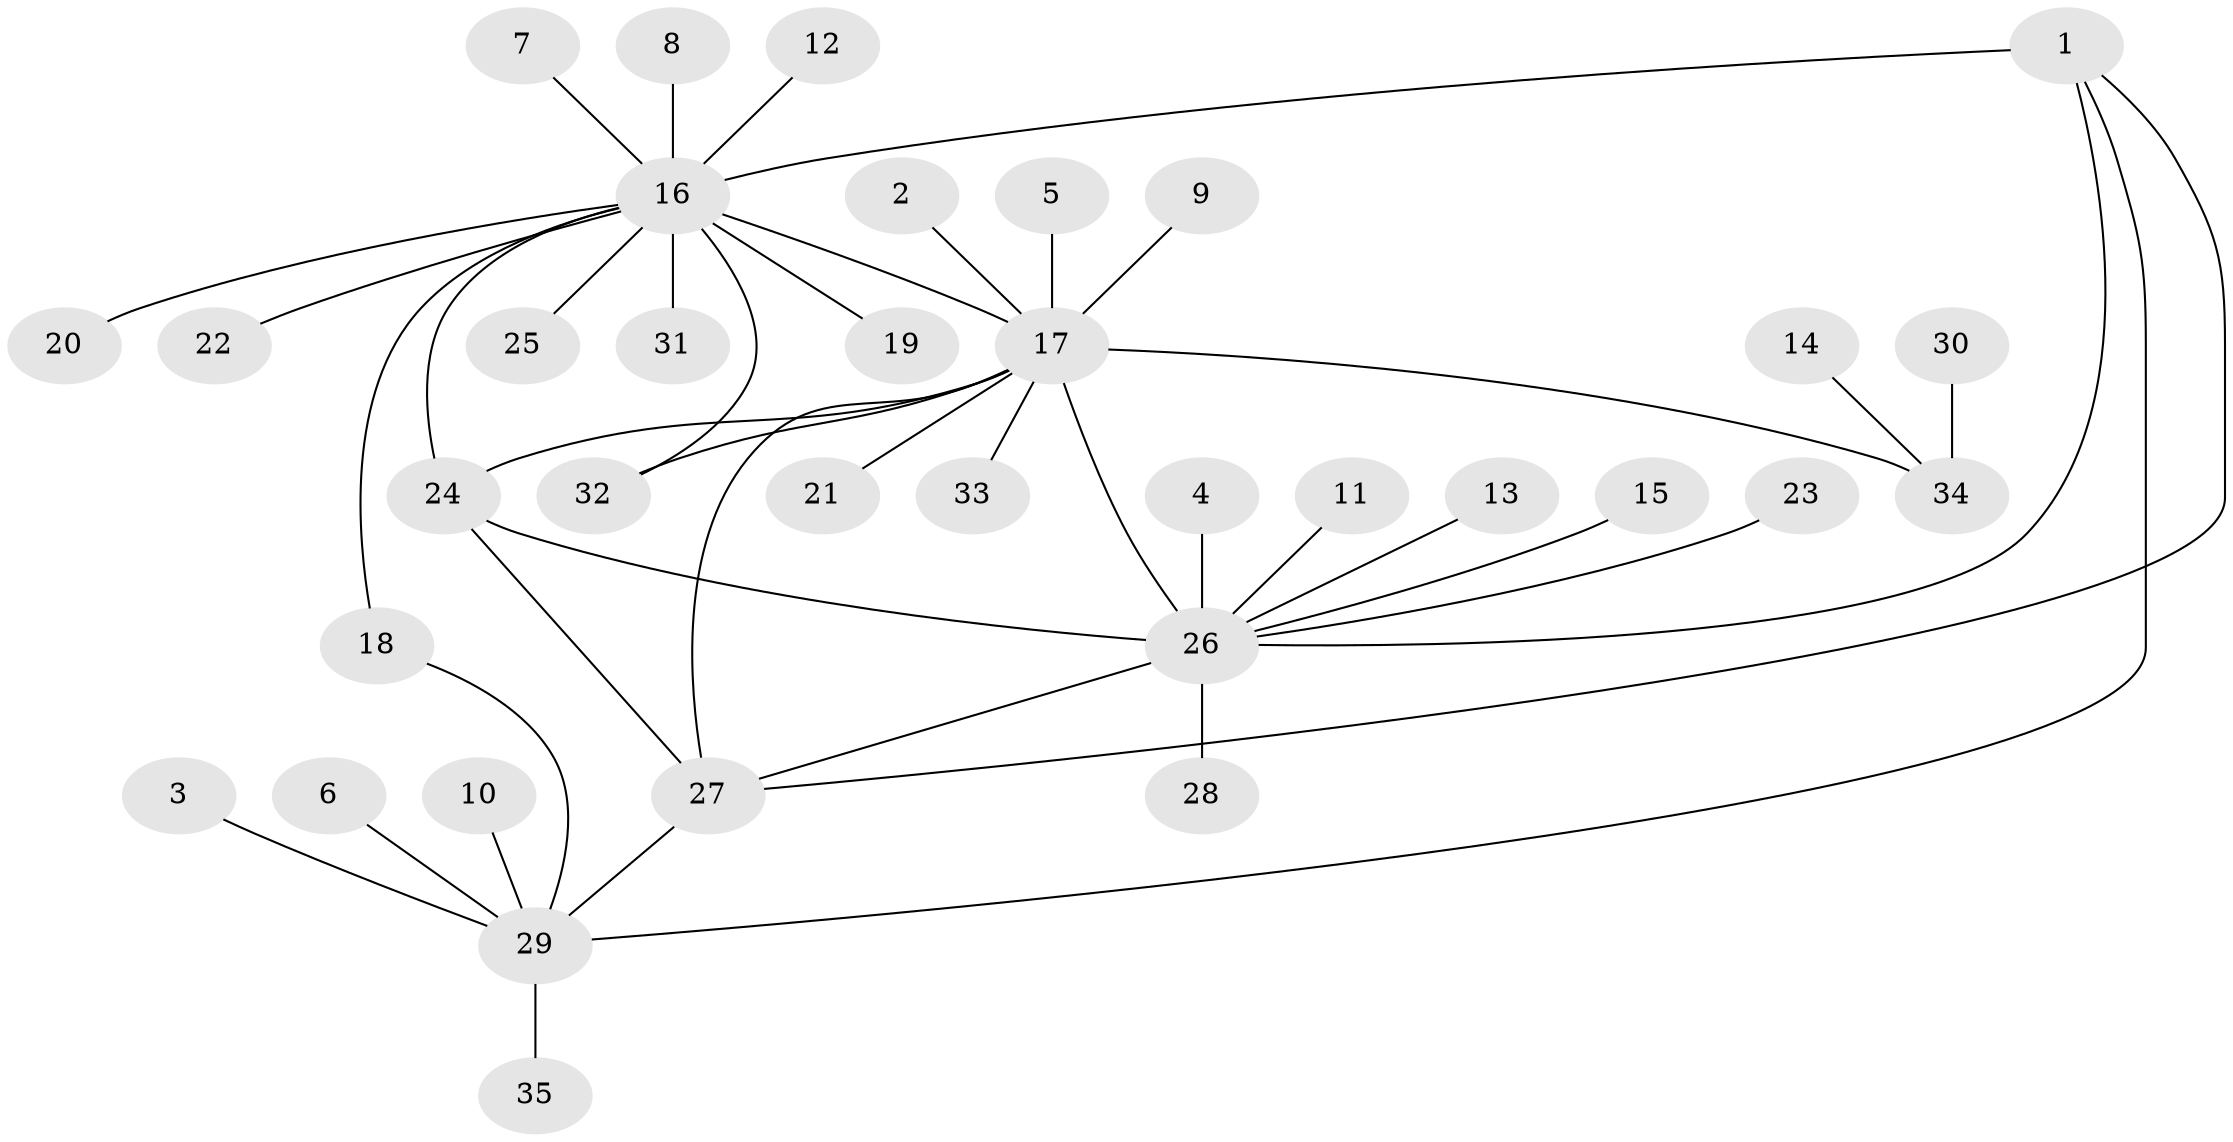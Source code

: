 // original degree distribution, {9: 0.014492753623188406, 7: 0.028985507246376812, 3: 0.08695652173913043, 6: 0.028985507246376812, 12: 0.014492753623188406, 13: 0.028985507246376812, 5: 0.014492753623188406, 1: 0.5217391304347826, 2: 0.2318840579710145, 4: 0.028985507246376812}
// Generated by graph-tools (version 1.1) at 2025/50/03/09/25 03:50:29]
// undirected, 35 vertices, 43 edges
graph export_dot {
graph [start="1"]
  node [color=gray90,style=filled];
  1;
  2;
  3;
  4;
  5;
  6;
  7;
  8;
  9;
  10;
  11;
  12;
  13;
  14;
  15;
  16;
  17;
  18;
  19;
  20;
  21;
  22;
  23;
  24;
  25;
  26;
  27;
  28;
  29;
  30;
  31;
  32;
  33;
  34;
  35;
  1 -- 16 [weight=2.0];
  1 -- 26 [weight=1.0];
  1 -- 27 [weight=1.0];
  1 -- 29 [weight=1.0];
  2 -- 17 [weight=1.0];
  3 -- 29 [weight=1.0];
  4 -- 26 [weight=1.0];
  5 -- 17 [weight=1.0];
  6 -- 29 [weight=1.0];
  7 -- 16 [weight=1.0];
  8 -- 16 [weight=1.0];
  9 -- 17 [weight=1.0];
  10 -- 29 [weight=1.0];
  11 -- 26 [weight=1.0];
  12 -- 16 [weight=1.0];
  13 -- 26 [weight=1.0];
  14 -- 34 [weight=1.0];
  15 -- 26 [weight=1.0];
  16 -- 17 [weight=2.0];
  16 -- 18 [weight=1.0];
  16 -- 19 [weight=1.0];
  16 -- 20 [weight=1.0];
  16 -- 22 [weight=1.0];
  16 -- 24 [weight=2.0];
  16 -- 25 [weight=1.0];
  16 -- 31 [weight=1.0];
  16 -- 32 [weight=1.0];
  17 -- 21 [weight=1.0];
  17 -- 24 [weight=2.0];
  17 -- 26 [weight=2.0];
  17 -- 27 [weight=2.0];
  17 -- 32 [weight=1.0];
  17 -- 33 [weight=1.0];
  17 -- 34 [weight=2.0];
  18 -- 29 [weight=1.0];
  23 -- 26 [weight=1.0];
  24 -- 26 [weight=2.0];
  24 -- 27 [weight=1.0];
  26 -- 27 [weight=1.0];
  26 -- 28 [weight=1.0];
  27 -- 29 [weight=1.0];
  29 -- 35 [weight=1.0];
  30 -- 34 [weight=1.0];
}
